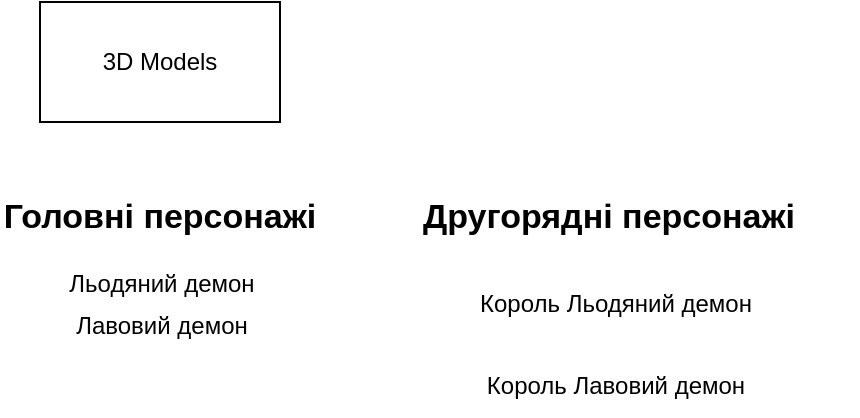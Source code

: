 <mxfile version="20.8.16" type="device" pages="2"><diagram name="Resources" id="j7ocj-R6yFDsZnvFDcwh"><mxGraphModel dx="780" dy="496" grid="1" gridSize="10" guides="1" tooltips="1" connect="1" arrows="1" fold="1" page="1" pageScale="1" pageWidth="827" pageHeight="1169" math="0" shadow="0"><root><mxCell id="0"/><mxCell id="1" parent="0"/><mxCell id="bl3O3XQZfntt34NQaIzD-1" value="3D Models" style="rounded=0;whiteSpace=wrap;html=1;" vertex="1" parent="1"><mxGeometry x="60" y="50" width="120" height="60" as="geometry"/></mxCell><mxCell id="pz7whnQTxwgoSv-YfXay-2" value="Головні персонажі" style="text;html=1;strokeColor=none;fillColor=none;align=center;verticalAlign=middle;whiteSpace=wrap;rounded=0;fontStyle=1;fontSize=17;" vertex="1" parent="1"><mxGeometry x="40" y="143" width="160" height="30" as="geometry"/></mxCell><mxCell id="pz7whnQTxwgoSv-YfXay-3" value="Льодяний демон" style="text;html=1;strokeColor=none;fillColor=none;align=center;verticalAlign=middle;whiteSpace=wrap;rounded=0;" vertex="1" parent="1"><mxGeometry x="41" y="176" width="160" height="30" as="geometry"/></mxCell><mxCell id="pz7whnQTxwgoSv-YfXay-4" value="Лавовий демон" style="text;html=1;strokeColor=none;fillColor=none;align=center;verticalAlign=middle;whiteSpace=wrap;rounded=0;" vertex="1" parent="1"><mxGeometry x="41" y="197" width="160" height="30" as="geometry"/></mxCell><mxCell id="pz7whnQTxwgoSv-YfXay-5" value="Другорядні персонажі" style="text;html=1;strokeColor=none;fillColor=none;align=center;verticalAlign=middle;whiteSpace=wrap;rounded=0;fontStyle=1;fontSize=17;" vertex="1" parent="1"><mxGeometry x="220" y="131.5" width="249" height="53" as="geometry"/></mxCell><mxCell id="pz7whnQTxwgoSv-YfXay-7" value="Король Льодяний демон" style="text;html=1;strokeColor=none;fillColor=none;align=center;verticalAlign=middle;whiteSpace=wrap;rounded=0;" vertex="1" parent="1"><mxGeometry x="268" y="186" width="160" height="30" as="geometry"/></mxCell><mxCell id="pz7whnQTxwgoSv-YfXay-8" value="Король Лавовий демон" style="text;html=1;strokeColor=none;fillColor=none;align=center;verticalAlign=middle;whiteSpace=wrap;rounded=0;" vertex="1" parent="1"><mxGeometry x="268" y="227" width="160" height="30" as="geometry"/></mxCell></root></mxGraphModel></diagram><diagram id="EdvGzktpSthJpCxaeCqI" name="Lore"><mxGraphModel dx="743" dy="472" grid="1" gridSize="10" guides="1" tooltips="1" connect="1" arrows="1" fold="1" page="1" pageScale="1" pageWidth="827" pageHeight="1169" math="0" shadow="0"><root><mxCell id="0"/><mxCell id="1" parent="0"/><mxCell id="NOBnZUdFUAB9Cma3EU6i-1" value="Левел 1&amp;nbsp;&lt;br&gt;Історія Знайомства" style="text;html=1;strokeColor=none;fillColor=none;align=center;verticalAlign=middle;whiteSpace=wrap;rounded=0;" vertex="1" parent="1"><mxGeometry x="25" y="20" width="170" height="30" as="geometry"/></mxCell><mxCell id="NOBnZUdFUAB9Cma3EU6i-4" value="Опис рівня" style="text;html=1;strokeColor=none;fillColor=none;align=center;verticalAlign=middle;whiteSpace=wrap;rounded=0;" vertex="1" parent="1"><mxGeometry x="210" y="20" width="170" height="30" as="geometry"/></mxCell><mxCell id="NOBnZUdFUAB9Cma3EU6i-7" value="Головна тема рівня - природа.&amp;nbsp; Рівні йдут паралельно друг другу. В кінці сходяться в один. Рівні прості, немає прогалин, тільки паркур. Потрібно зібрати всі кристалики. В кінці рівня, коли дистанція між лавовим демоном та льодяним демоном дуже мала, починається катсцена. Два демони тягнуться за одним і тим самим кристаликом. І знайомляться. Лава демон уступає кристалик льодяному демону, а льодяний демон дістає телефон і пропонує обмінятись номерами.&amp;nbsp;" style="text;html=1;strokeColor=none;fillColor=none;align=center;verticalAlign=middle;whiteSpace=wrap;rounded=0;" vertex="1" parent="1"><mxGeometry x="25" y="80" width="485" height="390" as="geometry"/></mxCell></root></mxGraphModel></diagram></mxfile>